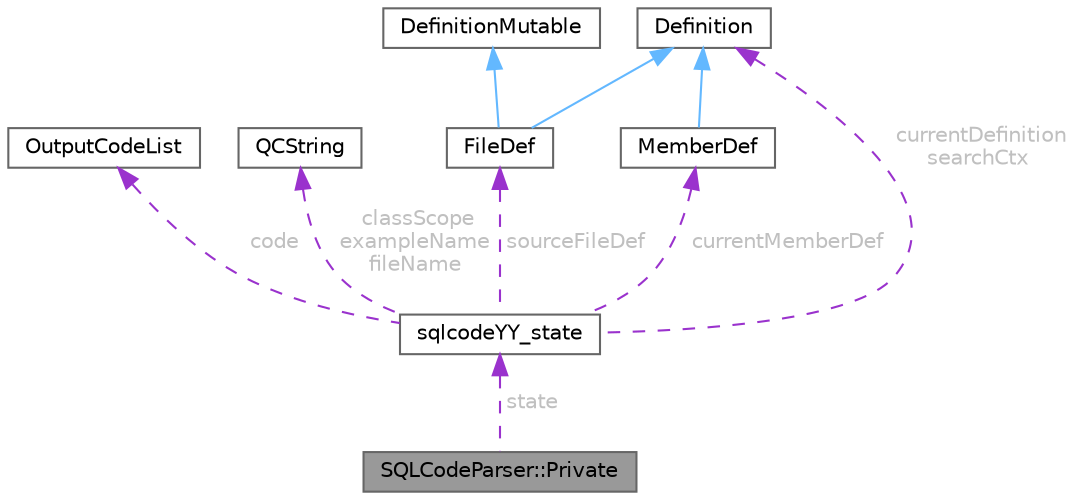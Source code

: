 digraph "SQLCodeParser::Private"
{
 // INTERACTIVE_SVG=YES
 // LATEX_PDF_SIZE
  bgcolor="transparent";
  edge [fontname=Helvetica,fontsize=10,labelfontname=Helvetica,labelfontsize=10];
  node [fontname=Helvetica,fontsize=10,shape=box,height=0.2,width=0.4];
  Node1 [label="SQLCodeParser::Private",height=0.2,width=0.4,color="gray40", fillcolor="grey60", style="filled", fontcolor="black",tooltip=" "];
  Node2 -> Node1 [dir="back",color="darkorchid3",style="dashed",label=" state",fontcolor="grey" ];
  Node2 [label="sqlcodeYY_state",height=0.2,width=0.4,color="gray40", fillcolor="white", style="filled",URL="$da/d7b/structsqlcode_y_y__state.html",tooltip=" "];
  Node3 -> Node2 [dir="back",color="darkorchid3",style="dashed",label=" code",fontcolor="grey" ];
  Node3 [label="OutputCodeList",height=0.2,width=0.4,color="gray40", fillcolor="white", style="filled",URL="$db/d8e/class_output_code_list.html",tooltip="Class representing a list of different code generators."];
  Node4 -> Node2 [dir="back",color="darkorchid3",style="dashed",label=" classScope\nexampleName\nfileName",fontcolor="grey" ];
  Node4 [label="QCString",height=0.2,width=0.4,color="gray40", fillcolor="white", style="filled",URL="$d9/d45/class_q_c_string.html",tooltip="This is an alternative implementation of QCString."];
  Node5 -> Node2 [dir="back",color="darkorchid3",style="dashed",label=" currentDefinition\nsearchCtx",fontcolor="grey" ];
  Node5 [label="Definition",height=0.2,width=0.4,color="gray40", fillcolor="white", style="filled",URL="$d5/dcc/class_definition.html",tooltip="The common base class of all entity definitions found in the sources."];
  Node6 -> Node2 [dir="back",color="darkorchid3",style="dashed",label=" sourceFileDef",fontcolor="grey" ];
  Node6 [label="FileDef",height=0.2,width=0.4,color="gray40", fillcolor="white", style="filled",URL="$de/db0/class_file_def.html",tooltip="A model of a file symbol."];
  Node7 -> Node6 [dir="back",color="steelblue1",style="solid"];
  Node7 [label="DefinitionMutable",height=0.2,width=0.4,color="gray40", fillcolor="white", style="filled",URL="$d0/d46/class_definition_mutable.html",tooltip=" "];
  Node5 -> Node6 [dir="back",color="steelblue1",style="solid"];
  Node8 -> Node2 [dir="back",color="darkorchid3",style="dashed",label=" currentMemberDef",fontcolor="grey" ];
  Node8 [label="MemberDef",height=0.2,width=0.4,color="gray40", fillcolor="white", style="filled",URL="$da/d09/class_member_def.html",tooltip="A model of a class/file/namespace member symbol."];
  Node5 -> Node8 [dir="back",color="steelblue1",style="solid"];
}
